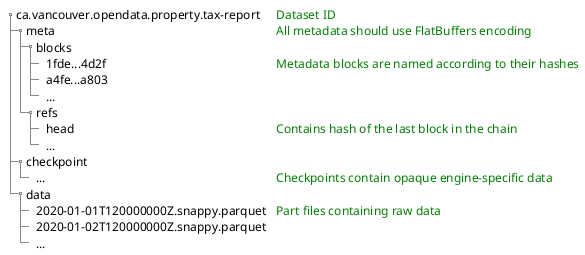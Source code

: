@startuml dataset_layout

salt
{
  {T
  + ca.vancouver.opendata.property.tax-report | <color:green>Dataset ID
  ++ meta | <color:green>All metadata should use FlatBuffers encoding
  +++ blocks
  ++++ 1fde...4d2f | <color:green>Metadata blocks are named according to their hashes
  ++++ a4fe...a803
  ++++ ...
  +++ refs
  ++++ head | <color:green>Contains hash of the last block in the chain
  ++++ ...
  ++ checkpoint
  +++ ... | <color:green>Checkpoints contain opaque engine-specific data
  ++ data
  +++ 2020-01-01T120000000Z.snappy.parquet | <color:green>Part files containing raw data
  +++ 2020-01-02T120000000Z.snappy.parquet
  +++ ...
  }
}
@enduml